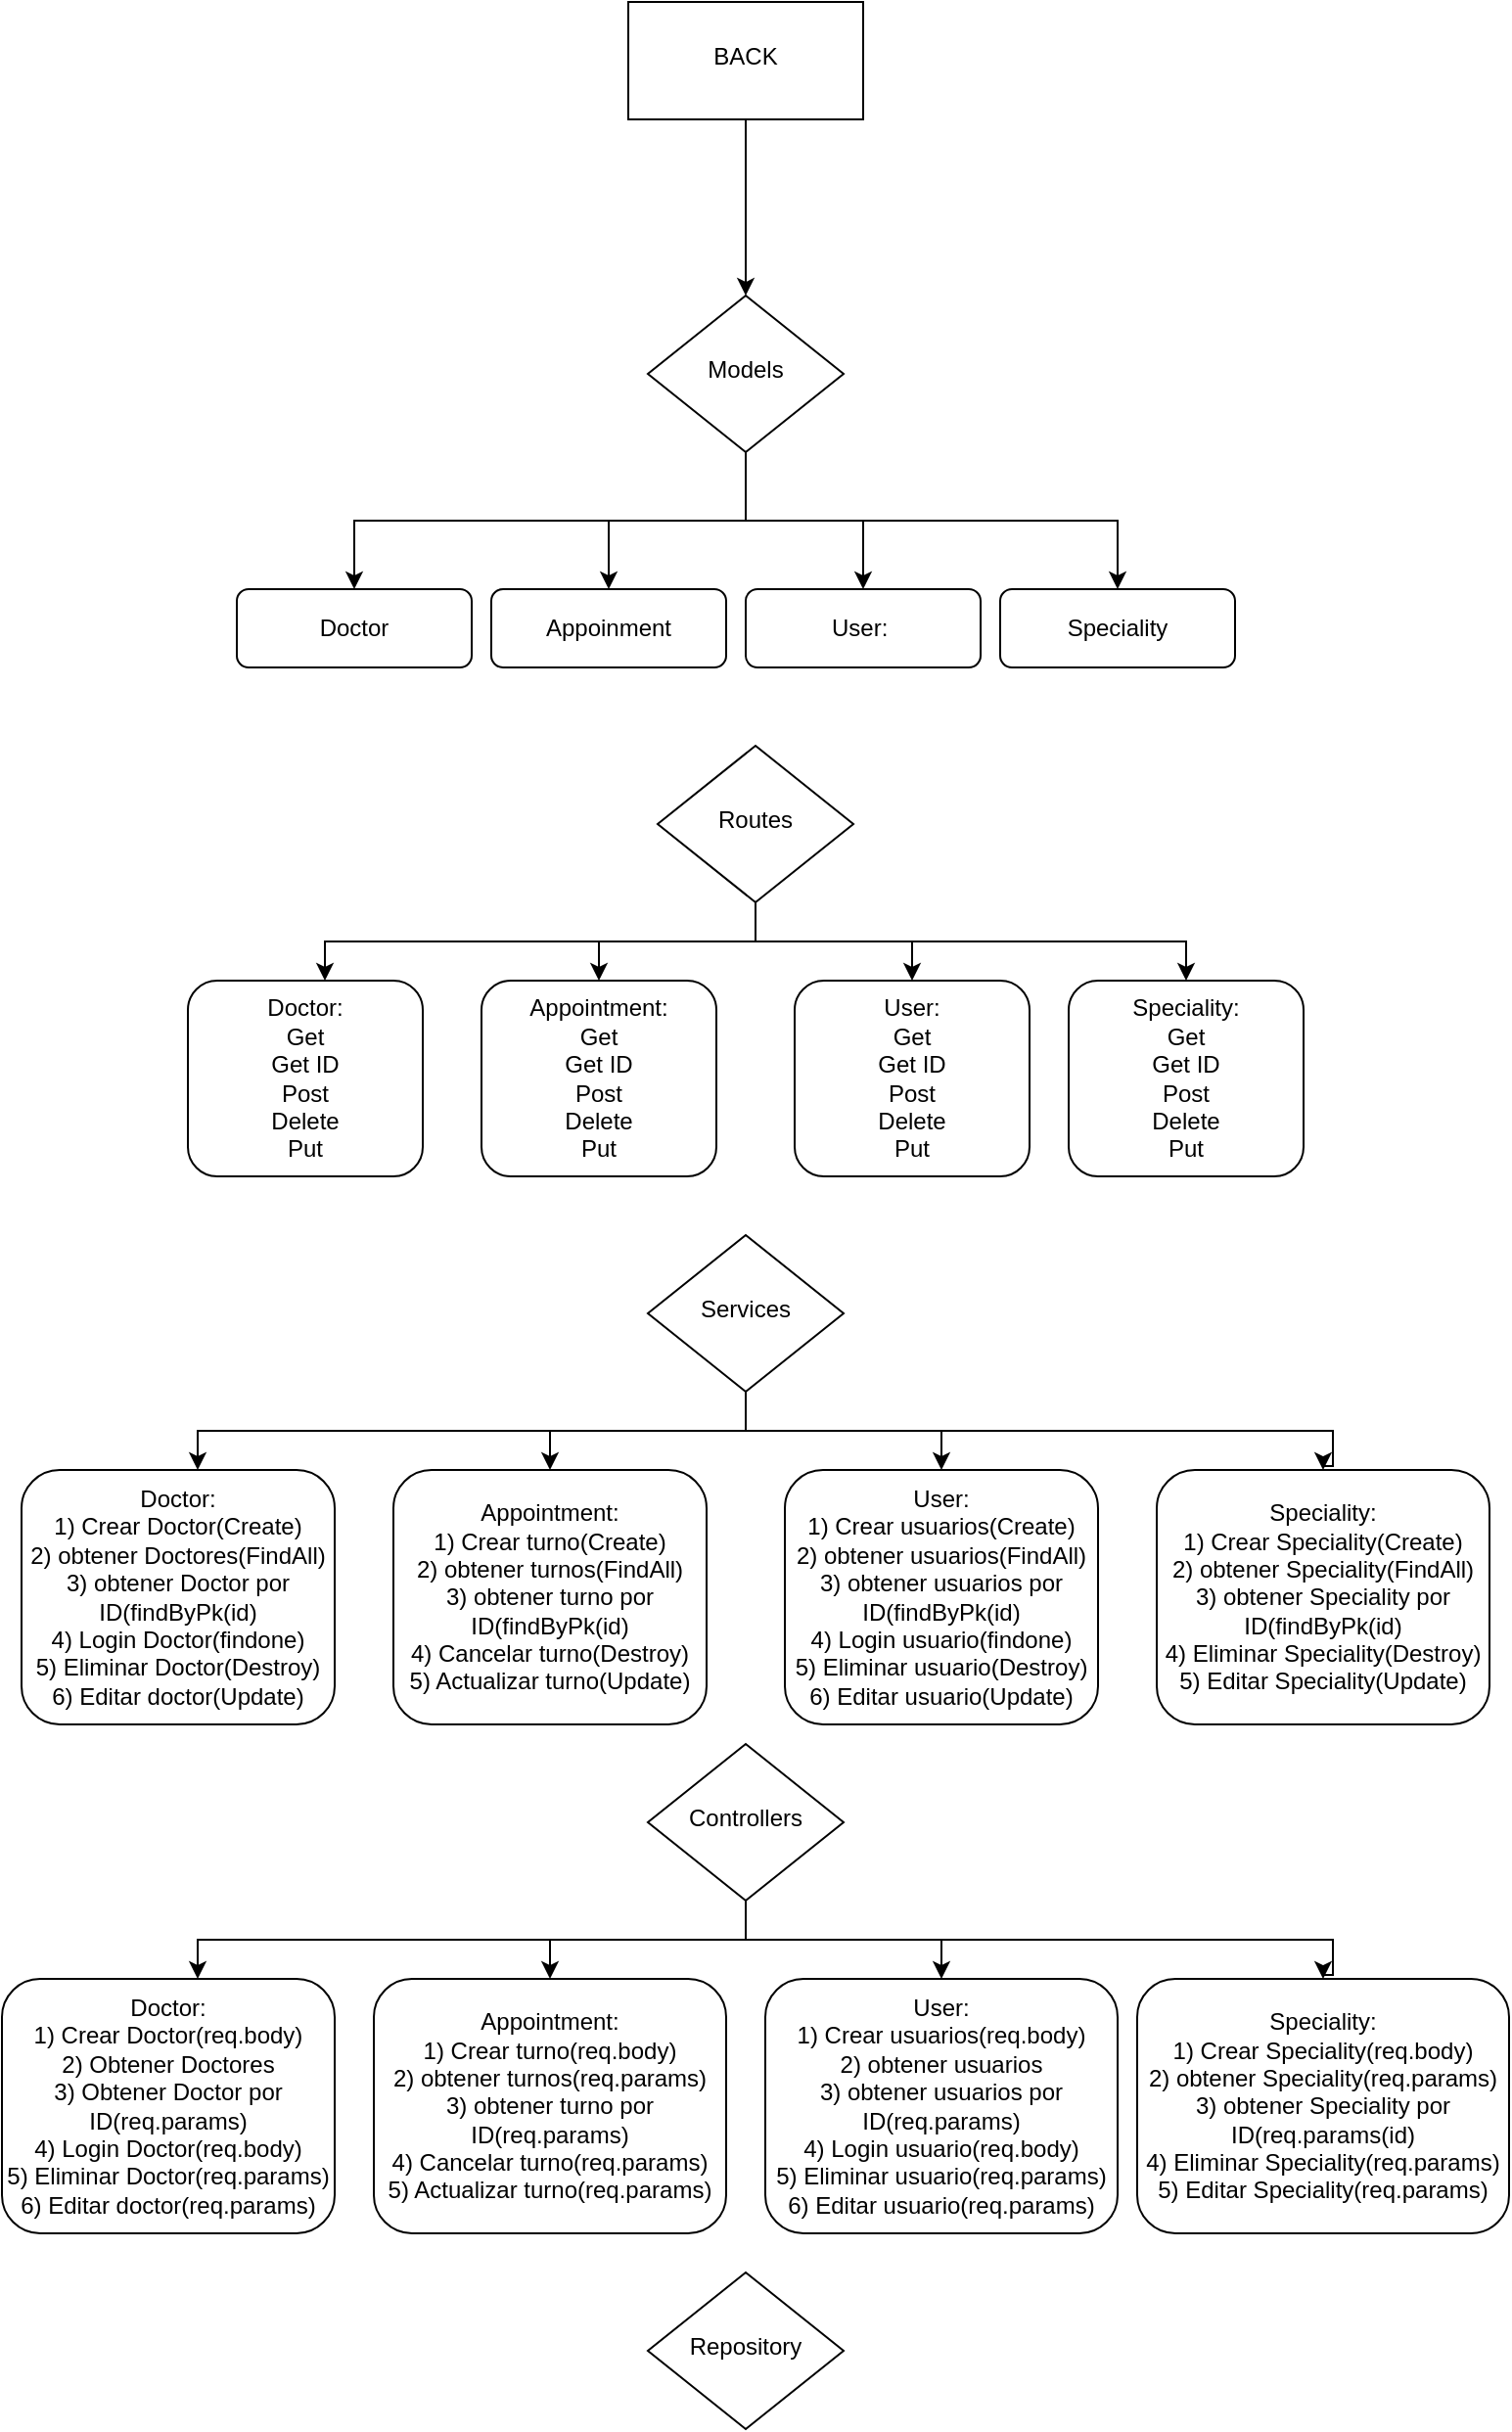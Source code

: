 <mxfile version="24.2.8" type="github">
  <diagram id="C5RBs43oDa-KdzZeNtuy" name="Page-1">
    <mxGraphModel dx="880" dy="1637" grid="1" gridSize="10" guides="1" tooltips="1" connect="1" arrows="1" fold="1" page="1" pageScale="1" pageWidth="827" pageHeight="1169" math="0" shadow="0">
      <root>
        <mxCell id="WIyWlLk6GJQsqaUBKTNV-0" />
        <mxCell id="WIyWlLk6GJQsqaUBKTNV-1" parent="WIyWlLk6GJQsqaUBKTNV-0" />
        <mxCell id="WIyWlLk6GJQsqaUBKTNV-3" value="Appoinment" style="rounded=1;whiteSpace=wrap;html=1;fontSize=12;glass=0;strokeWidth=1;shadow=0;" parent="WIyWlLk6GJQsqaUBKTNV-1" vertex="1">
          <mxGeometry x="270" y="170" width="120" height="40" as="geometry" />
        </mxCell>
        <mxCell id="VbyRztVG5FkuEBrkz8MD-3" style="edgeStyle=orthogonalEdgeStyle;rounded=0;orthogonalLoop=1;jettySize=auto;html=1;entryX=0.5;entryY=0;entryDx=0;entryDy=0;" edge="1" parent="WIyWlLk6GJQsqaUBKTNV-1" source="WIyWlLk6GJQsqaUBKTNV-6" target="WIyWlLk6GJQsqaUBKTNV-3">
          <mxGeometry relative="1" as="geometry" />
        </mxCell>
        <mxCell id="VbyRztVG5FkuEBrkz8MD-8" style="edgeStyle=orthogonalEdgeStyle;rounded=0;orthogonalLoop=1;jettySize=auto;html=1;" edge="1" parent="WIyWlLk6GJQsqaUBKTNV-1" source="WIyWlLk6GJQsqaUBKTNV-6" target="WIyWlLk6GJQsqaUBKTNV-11">
          <mxGeometry relative="1" as="geometry" />
        </mxCell>
        <mxCell id="VbyRztVG5FkuEBrkz8MD-11" style="edgeStyle=orthogonalEdgeStyle;rounded=0;orthogonalLoop=1;jettySize=auto;html=1;" edge="1" parent="WIyWlLk6GJQsqaUBKTNV-1" source="WIyWlLk6GJQsqaUBKTNV-6" target="VbyRztVG5FkuEBrkz8MD-6">
          <mxGeometry relative="1" as="geometry">
            <Array as="points">
              <mxPoint x="400" y="135" />
              <mxPoint x="590" y="135" />
            </Array>
          </mxGeometry>
        </mxCell>
        <mxCell id="WIyWlLk6GJQsqaUBKTNV-6" value="Models" style="rhombus;whiteSpace=wrap;html=1;shadow=0;fontFamily=Helvetica;fontSize=12;align=center;strokeWidth=1;spacing=6;spacingTop=-4;" parent="WIyWlLk6GJQsqaUBKTNV-1" vertex="1">
          <mxGeometry x="350" y="20" width="100" height="80" as="geometry" />
        </mxCell>
        <mxCell id="WIyWlLk6GJQsqaUBKTNV-7" value="Doctor" style="rounded=1;whiteSpace=wrap;html=1;fontSize=12;glass=0;strokeWidth=1;shadow=0;" parent="WIyWlLk6GJQsqaUBKTNV-1" vertex="1">
          <mxGeometry x="140" y="170" width="120" height="40" as="geometry" />
        </mxCell>
        <mxCell id="WIyWlLk6GJQsqaUBKTNV-11" value="User:&amp;nbsp;" style="rounded=1;whiteSpace=wrap;html=1;fontSize=12;glass=0;strokeWidth=1;shadow=0;" parent="WIyWlLk6GJQsqaUBKTNV-1" vertex="1">
          <mxGeometry x="400" y="170" width="120" height="40" as="geometry" />
        </mxCell>
        <mxCell id="VbyRztVG5FkuEBrkz8MD-6" value="Speciality" style="rounded=1;whiteSpace=wrap;html=1;fontSize=12;glass=0;strokeWidth=1;shadow=0;" vertex="1" parent="WIyWlLk6GJQsqaUBKTNV-1">
          <mxGeometry x="530" y="170" width="120" height="40" as="geometry" />
        </mxCell>
        <mxCell id="VbyRztVG5FkuEBrkz8MD-10" style="edgeStyle=orthogonalEdgeStyle;rounded=0;orthogonalLoop=1;jettySize=auto;html=1;" edge="1" parent="WIyWlLk6GJQsqaUBKTNV-1" source="WIyWlLk6GJQsqaUBKTNV-6" target="WIyWlLk6GJQsqaUBKTNV-7">
          <mxGeometry relative="1" as="geometry">
            <Array as="points">
              <mxPoint x="400" y="135" />
              <mxPoint x="200" y="135" />
            </Array>
          </mxGeometry>
        </mxCell>
        <mxCell id="VbyRztVG5FkuEBrkz8MD-16" style="edgeStyle=orthogonalEdgeStyle;rounded=0;orthogonalLoop=1;jettySize=auto;html=1;entryX=0.5;entryY=0;entryDx=0;entryDy=0;" edge="1" parent="WIyWlLk6GJQsqaUBKTNV-1" source="VbyRztVG5FkuEBrkz8MD-13" target="VbyRztVG5FkuEBrkz8MD-14">
          <mxGeometry relative="1" as="geometry" />
        </mxCell>
        <mxCell id="VbyRztVG5FkuEBrkz8MD-18" style="edgeStyle=orthogonalEdgeStyle;rounded=0;orthogonalLoop=1;jettySize=auto;html=1;" edge="1" parent="WIyWlLk6GJQsqaUBKTNV-1" source="VbyRztVG5FkuEBrkz8MD-13" target="VbyRztVG5FkuEBrkz8MD-17">
          <mxGeometry relative="1" as="geometry" />
        </mxCell>
        <mxCell id="VbyRztVG5FkuEBrkz8MD-13" value="Routes" style="rhombus;whiteSpace=wrap;html=1;shadow=0;fontFamily=Helvetica;fontSize=12;align=center;strokeWidth=1;spacing=6;spacingTop=-4;" vertex="1" parent="WIyWlLk6GJQsqaUBKTNV-1">
          <mxGeometry x="355" y="250" width="100" height="80" as="geometry" />
        </mxCell>
        <mxCell id="VbyRztVG5FkuEBrkz8MD-14" value="User:&lt;div&gt;Get&lt;/div&gt;&lt;div&gt;Get ID&lt;/div&gt;&lt;div&gt;Post&lt;/div&gt;&lt;div&gt;Delete&lt;/div&gt;&lt;div&gt;Put&lt;/div&gt;" style="rounded=1;whiteSpace=wrap;html=1;fontSize=12;glass=0;strokeWidth=1;shadow=0;" vertex="1" parent="WIyWlLk6GJQsqaUBKTNV-1">
          <mxGeometry x="425" y="370" width="120" height="100" as="geometry" />
        </mxCell>
        <mxCell id="VbyRztVG5FkuEBrkz8MD-17" value="Appointment:&lt;div&gt;Get&lt;/div&gt;&lt;div&gt;Get ID&lt;/div&gt;&lt;div&gt;Post&lt;/div&gt;&lt;div&gt;Delete&lt;/div&gt;&lt;div&gt;Put&lt;/div&gt;" style="rounded=1;whiteSpace=wrap;html=1;fontSize=12;glass=0;strokeWidth=1;shadow=0;" vertex="1" parent="WIyWlLk6GJQsqaUBKTNV-1">
          <mxGeometry x="265" y="370" width="120" height="100" as="geometry" />
        </mxCell>
        <mxCell id="VbyRztVG5FkuEBrkz8MD-19" value="Doctor:&lt;div&gt;Get&lt;/div&gt;&lt;div&gt;Get ID&lt;/div&gt;&lt;div&gt;Post&lt;/div&gt;&lt;div&gt;Delete&lt;/div&gt;&lt;div&gt;Put&lt;/div&gt;" style="rounded=1;whiteSpace=wrap;html=1;fontSize=12;glass=0;strokeWidth=1;shadow=0;" vertex="1" parent="WIyWlLk6GJQsqaUBKTNV-1">
          <mxGeometry x="115" y="370" width="120" height="100" as="geometry" />
        </mxCell>
        <mxCell id="VbyRztVG5FkuEBrkz8MD-20" value="Speciality:&lt;div&gt;&lt;span style=&quot;background-color: initial;&quot;&gt;Get&lt;/span&gt;&lt;br&gt;&lt;/div&gt;&lt;div&gt;Get ID&lt;/div&gt;&lt;div&gt;Post&lt;/div&gt;&lt;div&gt;Delete&lt;/div&gt;&lt;div&gt;Put&lt;/div&gt;" style="rounded=1;whiteSpace=wrap;html=1;fontSize=12;glass=0;strokeWidth=1;shadow=0;" vertex="1" parent="WIyWlLk6GJQsqaUBKTNV-1">
          <mxGeometry x="565" y="370" width="120" height="100" as="geometry" />
        </mxCell>
        <mxCell id="VbyRztVG5FkuEBrkz8MD-21" style="edgeStyle=orthogonalEdgeStyle;rounded=0;orthogonalLoop=1;jettySize=auto;html=1;" edge="1" parent="WIyWlLk6GJQsqaUBKTNV-1" source="VbyRztVG5FkuEBrkz8MD-13" target="VbyRztVG5FkuEBrkz8MD-20">
          <mxGeometry relative="1" as="geometry">
            <Array as="points">
              <mxPoint x="405" y="350" />
              <mxPoint x="625" y="350" />
            </Array>
          </mxGeometry>
        </mxCell>
        <mxCell id="VbyRztVG5FkuEBrkz8MD-22" style="edgeStyle=orthogonalEdgeStyle;rounded=0;orthogonalLoop=1;jettySize=auto;html=1;" edge="1" parent="WIyWlLk6GJQsqaUBKTNV-1" source="VbyRztVG5FkuEBrkz8MD-13" target="VbyRztVG5FkuEBrkz8MD-19">
          <mxGeometry relative="1" as="geometry">
            <Array as="points">
              <mxPoint x="405" y="350" />
              <mxPoint x="185" y="350" />
            </Array>
          </mxGeometry>
        </mxCell>
        <mxCell id="VbyRztVG5FkuEBrkz8MD-25" style="edgeStyle=orthogonalEdgeStyle;rounded=0;orthogonalLoop=1;jettySize=auto;html=1;entryX=0.5;entryY=0;entryDx=0;entryDy=0;" edge="1" parent="WIyWlLk6GJQsqaUBKTNV-1" source="VbyRztVG5FkuEBrkz8MD-23" target="VbyRztVG5FkuEBrkz8MD-24">
          <mxGeometry relative="1" as="geometry" />
        </mxCell>
        <mxCell id="VbyRztVG5FkuEBrkz8MD-27" style="edgeStyle=orthogonalEdgeStyle;rounded=0;orthogonalLoop=1;jettySize=auto;html=1;entryX=0.5;entryY=0;entryDx=0;entryDy=0;" edge="1" parent="WIyWlLk6GJQsqaUBKTNV-1" source="VbyRztVG5FkuEBrkz8MD-23" target="VbyRztVG5FkuEBrkz8MD-26">
          <mxGeometry relative="1" as="geometry" />
        </mxCell>
        <mxCell id="VbyRztVG5FkuEBrkz8MD-33" style="edgeStyle=orthogonalEdgeStyle;rounded=0;orthogonalLoop=1;jettySize=auto;html=1;" edge="1" parent="WIyWlLk6GJQsqaUBKTNV-1" source="VbyRztVG5FkuEBrkz8MD-23" target="VbyRztVG5FkuEBrkz8MD-28">
          <mxGeometry relative="1" as="geometry">
            <Array as="points">
              <mxPoint x="400" y="600" />
              <mxPoint x="120" y="600" />
            </Array>
          </mxGeometry>
        </mxCell>
        <mxCell id="VbyRztVG5FkuEBrkz8MD-23" value="Services" style="rhombus;whiteSpace=wrap;html=1;shadow=0;fontFamily=Helvetica;fontSize=12;align=center;strokeWidth=1;spacing=6;spacingTop=-4;" vertex="1" parent="WIyWlLk6GJQsqaUBKTNV-1">
          <mxGeometry x="350" y="500" width="100" height="80" as="geometry" />
        </mxCell>
        <mxCell id="VbyRztVG5FkuEBrkz8MD-24" value="User:&lt;div&gt;1) Crear usuarios(Create)&lt;/div&gt;&lt;div&gt;2) obtener usuarios(FindAll)&lt;/div&gt;&lt;div&gt;3) obtener usuarios por ID(findByPk(id)&lt;/div&gt;&lt;div&gt;4) Login usuario(findone)&lt;/div&gt;&lt;div&gt;5) Eliminar usuario(Destroy)&lt;/div&gt;&lt;div&gt;6) Editar usuario(Update)&lt;/div&gt;" style="rounded=1;whiteSpace=wrap;html=1;fontSize=12;glass=0;strokeWidth=1;shadow=0;" vertex="1" parent="WIyWlLk6GJQsqaUBKTNV-1">
          <mxGeometry x="420" y="620" width="160" height="130" as="geometry" />
        </mxCell>
        <mxCell id="VbyRztVG5FkuEBrkz8MD-26" value="Appointment:&lt;div&gt;1) Crear turno(Create)&lt;/div&gt;&lt;div&gt;2) obtener turnos(FindAll)&lt;/div&gt;&lt;div&gt;3) obtener turno por ID(findByPk(id)&lt;/div&gt;&lt;div&gt;&lt;span style=&quot;background-color: initial;&quot;&gt;4) Cancelar turno(Destroy)&lt;/span&gt;&lt;br&gt;&lt;/div&gt;&lt;div&gt;5) Actualizar turno(Update)&lt;/div&gt;" style="rounded=1;whiteSpace=wrap;html=1;fontSize=12;glass=0;strokeWidth=1;shadow=0;" vertex="1" parent="WIyWlLk6GJQsqaUBKTNV-1">
          <mxGeometry x="220" y="620" width="160" height="130" as="geometry" />
        </mxCell>
        <mxCell id="VbyRztVG5FkuEBrkz8MD-28" value="Doctor:&lt;div&gt;1) Crear Doctor(Create)&lt;/div&gt;&lt;div&gt;2) obtener Doctores(FindAll)&lt;/div&gt;&lt;div&gt;3) obtener Doctor por ID(findByPk(id)&lt;/div&gt;&lt;div&gt;4) Login Doctor(findone)&lt;/div&gt;&lt;div&gt;5) Eliminar Doctor(Destroy)&lt;/div&gt;&lt;div&gt;6) Editar doctor(Update)&lt;/div&gt;" style="rounded=1;whiteSpace=wrap;html=1;fontSize=12;glass=0;strokeWidth=1;shadow=0;" vertex="1" parent="WIyWlLk6GJQsqaUBKTNV-1">
          <mxGeometry x="30" y="620" width="160" height="130" as="geometry" />
        </mxCell>
        <mxCell id="VbyRztVG5FkuEBrkz8MD-30" value="Speciality:&lt;div&gt;1) Crear Speciality(Create)&lt;/div&gt;&lt;div&gt;2) obtener Speciality(FindAll)&lt;/div&gt;&lt;div&gt;3) obtener Speciality por ID(findByPk(id)&lt;/div&gt;&lt;div&gt;4) Eliminar Speciality(Destroy)&lt;/div&gt;&lt;div&gt;5) Editar Speciality(Update)&lt;/div&gt;" style="rounded=1;whiteSpace=wrap;html=1;fontSize=12;glass=0;strokeWidth=1;shadow=0;" vertex="1" parent="WIyWlLk6GJQsqaUBKTNV-1">
          <mxGeometry x="610" y="620" width="170" height="130" as="geometry" />
        </mxCell>
        <mxCell id="VbyRztVG5FkuEBrkz8MD-34" style="edgeStyle=orthogonalEdgeStyle;rounded=0;orthogonalLoop=1;jettySize=auto;html=1;" edge="1" parent="WIyWlLk6GJQsqaUBKTNV-1" source="VbyRztVG5FkuEBrkz8MD-23" target="VbyRztVG5FkuEBrkz8MD-30">
          <mxGeometry relative="1" as="geometry">
            <Array as="points">
              <mxPoint x="400" y="600" />
              <mxPoint x="700" y="600" />
              <mxPoint x="700" y="618" />
              <mxPoint x="695" y="618" />
            </Array>
          </mxGeometry>
        </mxCell>
        <mxCell id="VbyRztVG5FkuEBrkz8MD-51" style="edgeStyle=orthogonalEdgeStyle;rounded=0;orthogonalLoop=1;jettySize=auto;html=1;entryX=0.5;entryY=0;entryDx=0;entryDy=0;" edge="1" parent="WIyWlLk6GJQsqaUBKTNV-1" source="VbyRztVG5FkuEBrkz8MD-54" target="VbyRztVG5FkuEBrkz8MD-55">
          <mxGeometry relative="1" as="geometry" />
        </mxCell>
        <mxCell id="VbyRztVG5FkuEBrkz8MD-52" style="edgeStyle=orthogonalEdgeStyle;rounded=0;orthogonalLoop=1;jettySize=auto;html=1;entryX=0.5;entryY=0;entryDx=0;entryDy=0;" edge="1" parent="WIyWlLk6GJQsqaUBKTNV-1" source="VbyRztVG5FkuEBrkz8MD-54" target="VbyRztVG5FkuEBrkz8MD-56">
          <mxGeometry relative="1" as="geometry" />
        </mxCell>
        <mxCell id="VbyRztVG5FkuEBrkz8MD-53" style="edgeStyle=orthogonalEdgeStyle;rounded=0;orthogonalLoop=1;jettySize=auto;html=1;" edge="1" parent="WIyWlLk6GJQsqaUBKTNV-1" source="VbyRztVG5FkuEBrkz8MD-54" target="VbyRztVG5FkuEBrkz8MD-57">
          <mxGeometry relative="1" as="geometry">
            <Array as="points">
              <mxPoint x="400" y="860" />
              <mxPoint x="120" y="860" />
            </Array>
          </mxGeometry>
        </mxCell>
        <mxCell id="VbyRztVG5FkuEBrkz8MD-54" value="Controllers" style="rhombus;whiteSpace=wrap;html=1;shadow=0;fontFamily=Helvetica;fontSize=12;align=center;strokeWidth=1;spacing=6;spacingTop=-4;" vertex="1" parent="WIyWlLk6GJQsqaUBKTNV-1">
          <mxGeometry x="350" y="760" width="100" height="80" as="geometry" />
        </mxCell>
        <mxCell id="VbyRztVG5FkuEBrkz8MD-55" value="User:&lt;div&gt;1) Crear usuarios(req.body)&lt;/div&gt;&lt;div&gt;2) obtener usuarios&lt;/div&gt;&lt;div&gt;3) obtener usuarios por ID(req.params)&lt;/div&gt;&lt;div&gt;4) Login usuario(req.body)&lt;/div&gt;&lt;div&gt;5) Eliminar usuario(req.params)&lt;/div&gt;&lt;div&gt;6) Editar usuario(req.params)&lt;/div&gt;" style="rounded=1;whiteSpace=wrap;html=1;fontSize=12;glass=0;strokeWidth=1;shadow=0;" vertex="1" parent="WIyWlLk6GJQsqaUBKTNV-1">
          <mxGeometry x="410" y="880" width="180" height="130" as="geometry" />
        </mxCell>
        <mxCell id="VbyRztVG5FkuEBrkz8MD-56" value="Appointment:&lt;div&gt;1) Crear turno(req.body)&lt;/div&gt;&lt;div&gt;2) obtener turnos(req.params)&lt;/div&gt;&lt;div&gt;3) obtener turno por ID(req.params)&lt;/div&gt;&lt;div&gt;&lt;span style=&quot;background-color: initial;&quot;&gt;4) Cancelar turno(&lt;/span&gt;req.params&lt;span style=&quot;background-color: initial;&quot;&gt;)&lt;/span&gt;&lt;br&gt;&lt;/div&gt;&lt;div&gt;5) Actualizar turno(req.params)&lt;/div&gt;" style="rounded=1;whiteSpace=wrap;html=1;fontSize=12;glass=0;strokeWidth=1;shadow=0;" vertex="1" parent="WIyWlLk6GJQsqaUBKTNV-1">
          <mxGeometry x="210" y="880" width="180" height="130" as="geometry" />
        </mxCell>
        <mxCell id="VbyRztVG5FkuEBrkz8MD-57" value="Doctor:&lt;div&gt;1) Crear Doctor(req.body)&lt;/div&gt;&lt;div&gt;2) Obtener Doctores&lt;/div&gt;&lt;div&gt;3) Obtener Doctor por ID(req.params)&lt;/div&gt;&lt;div&gt;4) Login Doctor(req.body)&lt;/div&gt;&lt;div&gt;5) Eliminar Doctor(req.params)&lt;/div&gt;&lt;div&gt;6) Editar doctor(req.params)&lt;/div&gt;" style="rounded=1;whiteSpace=wrap;html=1;fontSize=12;glass=0;strokeWidth=1;shadow=0;" vertex="1" parent="WIyWlLk6GJQsqaUBKTNV-1">
          <mxGeometry x="20" y="880" width="170" height="130" as="geometry" />
        </mxCell>
        <mxCell id="VbyRztVG5FkuEBrkz8MD-58" value="Speciality:&lt;div&gt;1) Crear Speciality(req.body)&lt;/div&gt;&lt;div&gt;2) obtener Speciality(req.params)&lt;/div&gt;&lt;div&gt;3) obtener Speciality por ID(req.params(id)&lt;/div&gt;&lt;div&gt;4) Eliminar Speciality(req.params)&lt;/div&gt;&lt;div&gt;5) Editar Speciality(req.params)&lt;/div&gt;" style="rounded=1;whiteSpace=wrap;html=1;fontSize=12;glass=0;strokeWidth=1;shadow=0;" vertex="1" parent="WIyWlLk6GJQsqaUBKTNV-1">
          <mxGeometry x="600" y="880" width="190" height="130" as="geometry" />
        </mxCell>
        <mxCell id="VbyRztVG5FkuEBrkz8MD-59" style="edgeStyle=orthogonalEdgeStyle;rounded=0;orthogonalLoop=1;jettySize=auto;html=1;" edge="1" parent="WIyWlLk6GJQsqaUBKTNV-1" source="VbyRztVG5FkuEBrkz8MD-54" target="VbyRztVG5FkuEBrkz8MD-58">
          <mxGeometry relative="1" as="geometry">
            <Array as="points">
              <mxPoint x="400" y="860" />
              <mxPoint x="700" y="860" />
              <mxPoint x="700" y="878" />
              <mxPoint x="695" y="878" />
            </Array>
          </mxGeometry>
        </mxCell>
        <mxCell id="VbyRztVG5FkuEBrkz8MD-60" value="Repository" style="rhombus;whiteSpace=wrap;html=1;shadow=0;fontFamily=Helvetica;fontSize=12;align=center;strokeWidth=1;spacing=6;spacingTop=-4;" vertex="1" parent="WIyWlLk6GJQsqaUBKTNV-1">
          <mxGeometry x="350" y="1030" width="100" height="80" as="geometry" />
        </mxCell>
        <mxCell id="VbyRztVG5FkuEBrkz8MD-63" style="edgeStyle=orthogonalEdgeStyle;rounded=0;orthogonalLoop=1;jettySize=auto;html=1;" edge="1" parent="WIyWlLk6GJQsqaUBKTNV-1" source="VbyRztVG5FkuEBrkz8MD-61" target="WIyWlLk6GJQsqaUBKTNV-6">
          <mxGeometry relative="1" as="geometry" />
        </mxCell>
        <mxCell id="VbyRztVG5FkuEBrkz8MD-61" value="BACK" style="whiteSpace=wrap;html=1;shadow=0;strokeWidth=1;spacing=6;spacingTop=-4;" vertex="1" parent="WIyWlLk6GJQsqaUBKTNV-1">
          <mxGeometry x="340" y="-130" width="120" height="60" as="geometry" />
        </mxCell>
      </root>
    </mxGraphModel>
  </diagram>
</mxfile>
